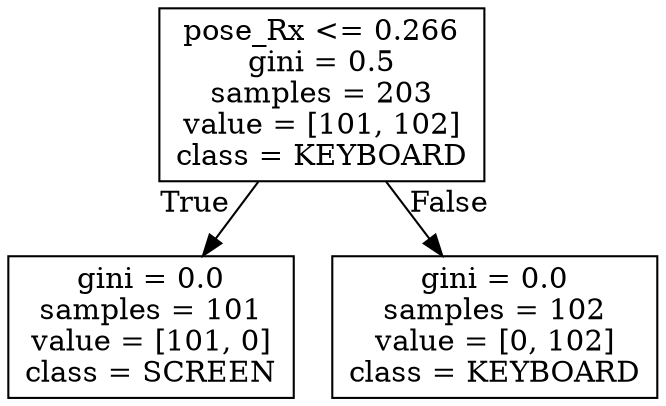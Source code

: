digraph Tree {
node [shape=box] ;
0 [label="pose_Rx <= 0.266\ngini = 0.5\nsamples = 203\nvalue = [101, 102]\nclass = KEYBOARD"] ;
1 [label="gini = 0.0\nsamples = 101\nvalue = [101, 0]\nclass = SCREEN"] ;
0 -> 1 [labeldistance=2.5, labelangle=45, headlabel="True"] ;
2 [label="gini = 0.0\nsamples = 102\nvalue = [0, 102]\nclass = KEYBOARD"] ;
0 -> 2 [labeldistance=2.5, labelangle=-45, headlabel="False"] ;
}